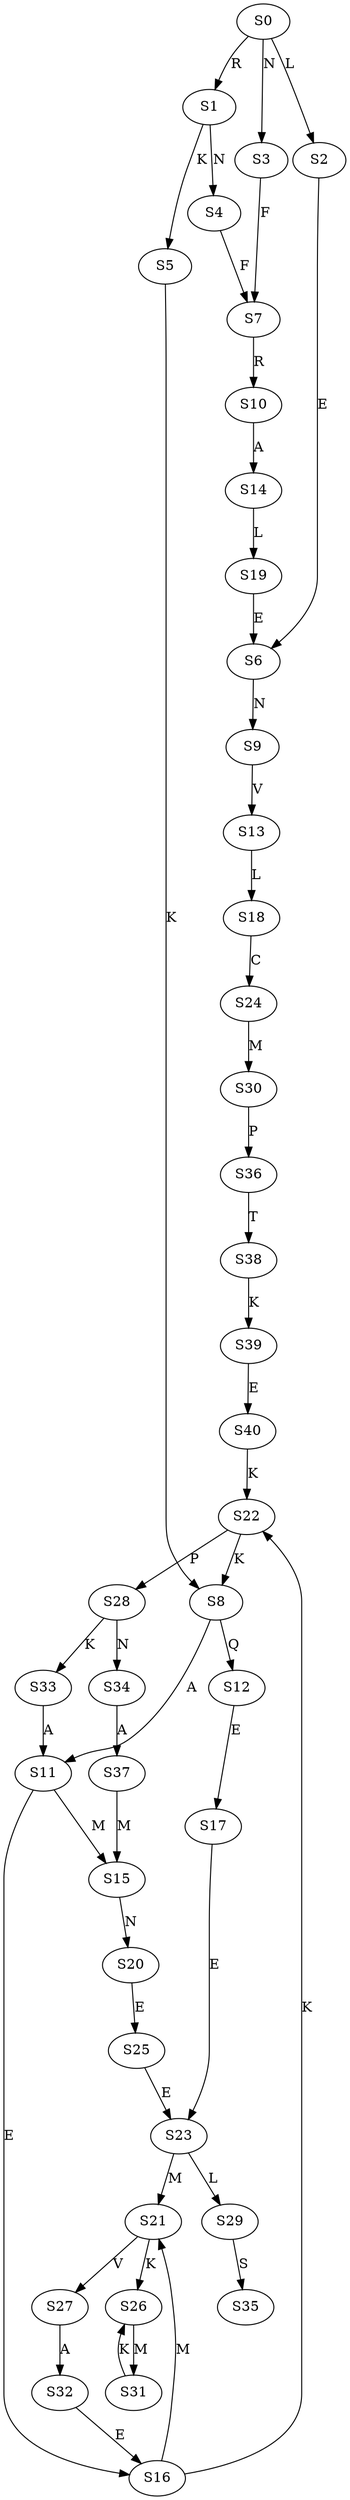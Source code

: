 strict digraph  {
	S0 -> S1 [ label = R ];
	S0 -> S2 [ label = L ];
	S0 -> S3 [ label = N ];
	S1 -> S4 [ label = N ];
	S1 -> S5 [ label = K ];
	S2 -> S6 [ label = E ];
	S3 -> S7 [ label = F ];
	S4 -> S7 [ label = F ];
	S5 -> S8 [ label = K ];
	S6 -> S9 [ label = N ];
	S7 -> S10 [ label = R ];
	S8 -> S11 [ label = A ];
	S8 -> S12 [ label = Q ];
	S9 -> S13 [ label = V ];
	S10 -> S14 [ label = A ];
	S11 -> S15 [ label = M ];
	S11 -> S16 [ label = E ];
	S12 -> S17 [ label = E ];
	S13 -> S18 [ label = L ];
	S14 -> S19 [ label = L ];
	S15 -> S20 [ label = N ];
	S16 -> S21 [ label = M ];
	S16 -> S22 [ label = K ];
	S17 -> S23 [ label = E ];
	S18 -> S24 [ label = C ];
	S19 -> S6 [ label = E ];
	S20 -> S25 [ label = E ];
	S21 -> S26 [ label = K ];
	S21 -> S27 [ label = V ];
	S22 -> S28 [ label = P ];
	S22 -> S8 [ label = K ];
	S23 -> S29 [ label = L ];
	S23 -> S21 [ label = M ];
	S24 -> S30 [ label = M ];
	S25 -> S23 [ label = E ];
	S26 -> S31 [ label = M ];
	S27 -> S32 [ label = A ];
	S28 -> S33 [ label = K ];
	S28 -> S34 [ label = N ];
	S29 -> S35 [ label = S ];
	S30 -> S36 [ label = P ];
	S31 -> S26 [ label = K ];
	S32 -> S16 [ label = E ];
	S33 -> S11 [ label = A ];
	S34 -> S37 [ label = A ];
	S36 -> S38 [ label = T ];
	S37 -> S15 [ label = M ];
	S38 -> S39 [ label = K ];
	S39 -> S40 [ label = E ];
	S40 -> S22 [ label = K ];
}
